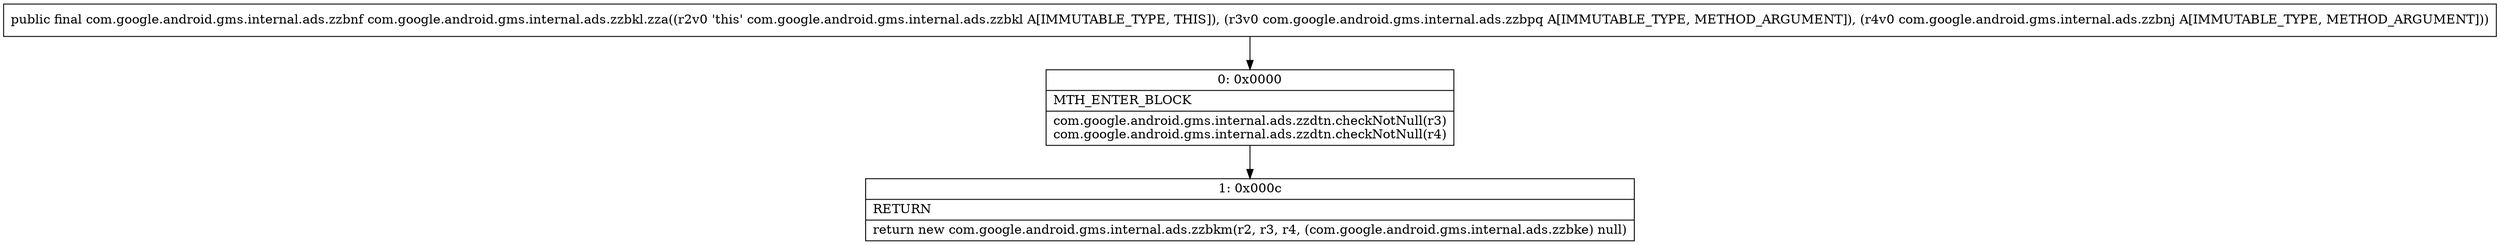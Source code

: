 digraph "CFG forcom.google.android.gms.internal.ads.zzbkl.zza(Lcom\/google\/android\/gms\/internal\/ads\/zzbpq;Lcom\/google\/android\/gms\/internal\/ads\/zzbnj;)Lcom\/google\/android\/gms\/internal\/ads\/zzbnf;" {
Node_0 [shape=record,label="{0\:\ 0x0000|MTH_ENTER_BLOCK\l|com.google.android.gms.internal.ads.zzdtn.checkNotNull(r3)\lcom.google.android.gms.internal.ads.zzdtn.checkNotNull(r4)\l}"];
Node_1 [shape=record,label="{1\:\ 0x000c|RETURN\l|return new com.google.android.gms.internal.ads.zzbkm(r2, r3, r4, (com.google.android.gms.internal.ads.zzbke) null)\l}"];
MethodNode[shape=record,label="{public final com.google.android.gms.internal.ads.zzbnf com.google.android.gms.internal.ads.zzbkl.zza((r2v0 'this' com.google.android.gms.internal.ads.zzbkl A[IMMUTABLE_TYPE, THIS]), (r3v0 com.google.android.gms.internal.ads.zzbpq A[IMMUTABLE_TYPE, METHOD_ARGUMENT]), (r4v0 com.google.android.gms.internal.ads.zzbnj A[IMMUTABLE_TYPE, METHOD_ARGUMENT])) }"];
MethodNode -> Node_0;
Node_0 -> Node_1;
}

